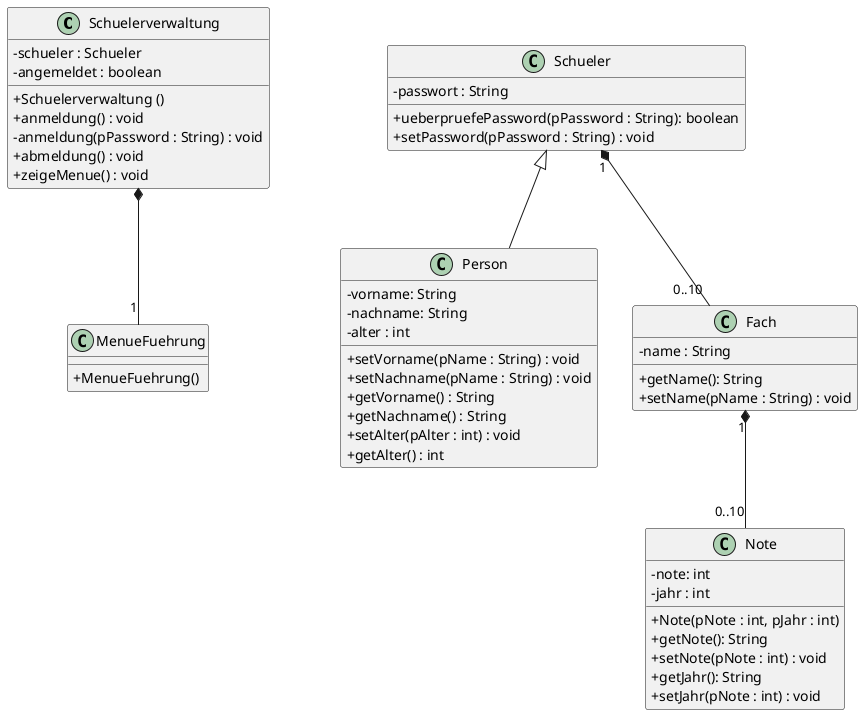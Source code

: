 @startuml
skinparam classAttributeIconSize 0

class Schuelerverwaltung{
 -schueler : Schueler
 -angemeldet : boolean
 + Schuelerverwaltung ()
 + anmeldung() : void
 - anmeldung(pPassword : String) : void
 + abmeldung() : void
 + zeigeMenue() : void
}



class MenueFuehrung{
 +MenueFuehrung()
}

class Person{
 -vorname: String
 -nachname: String
 -alter : int
 +setVorname(pName : String) : void
 +setNachname(pName : String) : void
 +getVorname() : String
 +getNachname() : String
 +setAlter(pAlter : int) : void
 +getAlter() : int
}



class Fach{
 -name : String
 +getName(): String
 +setName(pName : String) : void
}

class Note{
 -note: int
 -jahr : int
 +Note(pNote : int, pJahr : int)
 +getNote(): String
 +setNote(pNote : int) : void
 +getJahr(): String
 +setJahr(pNote : int) : void
}




class Schueler{
  -passwort : String
  +ueberpruefePassword(pPassword : String): boolean
  +setPassword(pPassword : String) : void
}


Fach "1" *-- "0..10" Note
Schuelerverwaltung  *-- "1" MenueFuehrung
Schueler "1" *-- "0..10" Fach
Schueler <|-- Person

@enduml
